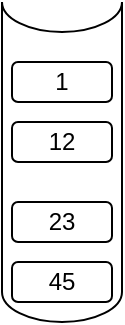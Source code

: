 <mxfile version="14.8.4" type="github">
  <diagram id="JbLCxjxL2JevZKYBrkLI" name="Page-1">
    <mxGraphModel dx="1422" dy="705" grid="1" gridSize="10" guides="1" tooltips="1" connect="1" arrows="1" fold="1" page="1" pageScale="1" pageWidth="850" pageHeight="1100" math="0" shadow="0">
      <root>
        <mxCell id="0" />
        <mxCell id="1" parent="0" />
        <mxCell id="EOhQ97Wz-maHUjDynbwc-1" value="" style="shape=cylinder3;whiteSpace=wrap;html=1;boundedLbl=1;backgroundOutline=1;size=15;lid=0;" vertex="1" parent="1">
          <mxGeometry x="390" y="240" width="60" height="160" as="geometry" />
        </mxCell>
        <mxCell id="EOhQ97Wz-maHUjDynbwc-2" value="45" style="rounded=1;whiteSpace=wrap;html=1;" vertex="1" parent="1">
          <mxGeometry x="395" y="370" width="50" height="20" as="geometry" />
        </mxCell>
        <mxCell id="EOhQ97Wz-maHUjDynbwc-3" value="1" style="rounded=1;whiteSpace=wrap;html=1;" vertex="1" parent="1">
          <mxGeometry x="395" y="270" width="50" height="20" as="geometry" />
        </mxCell>
        <mxCell id="EOhQ97Wz-maHUjDynbwc-5" value="23" style="rounded=1;whiteSpace=wrap;html=1;" vertex="1" parent="1">
          <mxGeometry x="395" y="340" width="50" height="20" as="geometry" />
        </mxCell>
        <mxCell id="EOhQ97Wz-maHUjDynbwc-6" value="12" style="rounded=1;whiteSpace=wrap;html=1;" vertex="1" parent="1">
          <mxGeometry x="395" y="300" width="50" height="20" as="geometry" />
        </mxCell>
      </root>
    </mxGraphModel>
  </diagram>
</mxfile>
